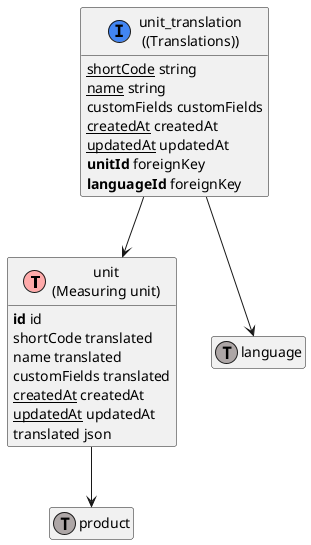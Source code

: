 @startuml
' uncomment the line below if you're using computer with a retina display
' skinparam dpi 300
!define Table(name,desc) class name as "desc" << (T,#FFAAAA) >>
!define ForeignTable(name,desc) class name as "desc" << (T,#ada6a6) >>
!define TranslationTable(name,desc) class name as "desc" << (I,#4286f4) >>
' we use bold for primary key
' green color for unique
' and underscore for not_null
!define primary_key(x) <b>x</b>
!define unique(x) <color:green>x</color>
!define not_null(x) <u>x</u>
' other tags available:
' <i></i>
' <back:COLOR></color>, where color is a color name or html color code
' (#FFAACC)
' see: http://plantuml.com/classes.html#More
hide methods
hide stereotypes
hide empty members
skinparam backgroundColor #FFFFFF

' entities

Table(ShopwareCoreSystemUnitUnitDefinition, "unit\n(Measuring unit)") {
   primary_key(id) id
   shortCode translated
   name translated
   customFields translated
   not_null(createdAt) createdAt
   not_null(updatedAt) updatedAt
   translated json
}
TranslationTable(ShopwareCoreSystemUnitAggregateUnitTranslationUnitTranslationDefinition, "unit_translation\n((Translations))") {
   not_null(shortCode) string
   not_null(name) string
   customFields customFields
   not_null(createdAt) createdAt
   not_null(updatedAt) updatedAt
   primary_key(unitId) foreignKey
   primary_key(languageId) foreignKey
}
ForeignTable(ShopwareCoreContentProductProductDefinition, "product") {
}
ForeignTable(ShopwareCoreFrameworkLanguageLanguageDefinition, "language") {
}

' relationshipd

ShopwareCoreSystemUnitUnitDefinition --> ShopwareCoreContentProductProductDefinition
ShopwareCoreSystemUnitAggregateUnitTranslationUnitTranslationDefinition --> ShopwareCoreSystemUnitUnitDefinition
ShopwareCoreSystemUnitAggregateUnitTranslationUnitTranslationDefinition --> ShopwareCoreFrameworkLanguageLanguageDefinition
@enduml
